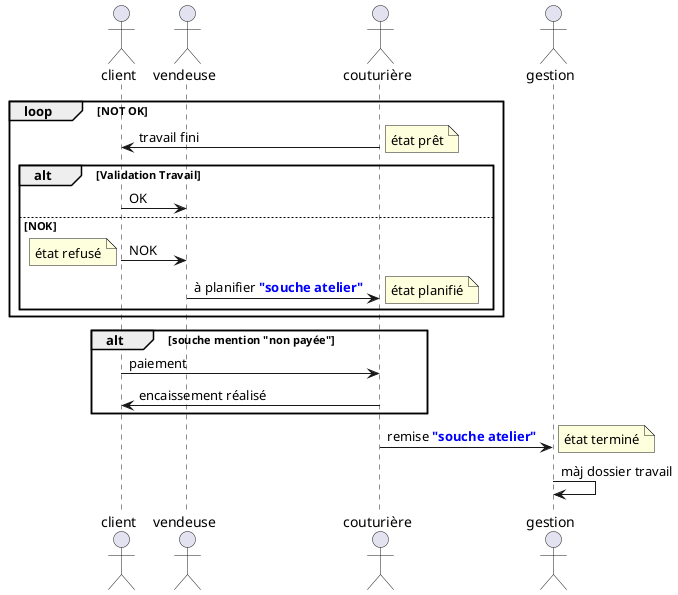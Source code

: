 @startuml retouches_sequence_restitution

actor client as cl
actor vendeuse as v
actor couturière as co
actor gestion as g

loop NOT OK
    co -> cl : travail fini
    note right : état prêt

    alt Validation Travail
        cl -> v : OK
    else NOK
        cl -> v : NOK
        note left : état refusé
        v -> co : à planifier **<color blue>"souche atelier"</color>**
        note right : état planifié
    end
end

alt souche mention "non payée"
    cl -> co : paiement
    co -> cl : encaissement réalisé
end

co -> g : remise **<color blue>"souche atelier"</color>**
note right : état terminé
g -> g : màj dossier travail

@enduml